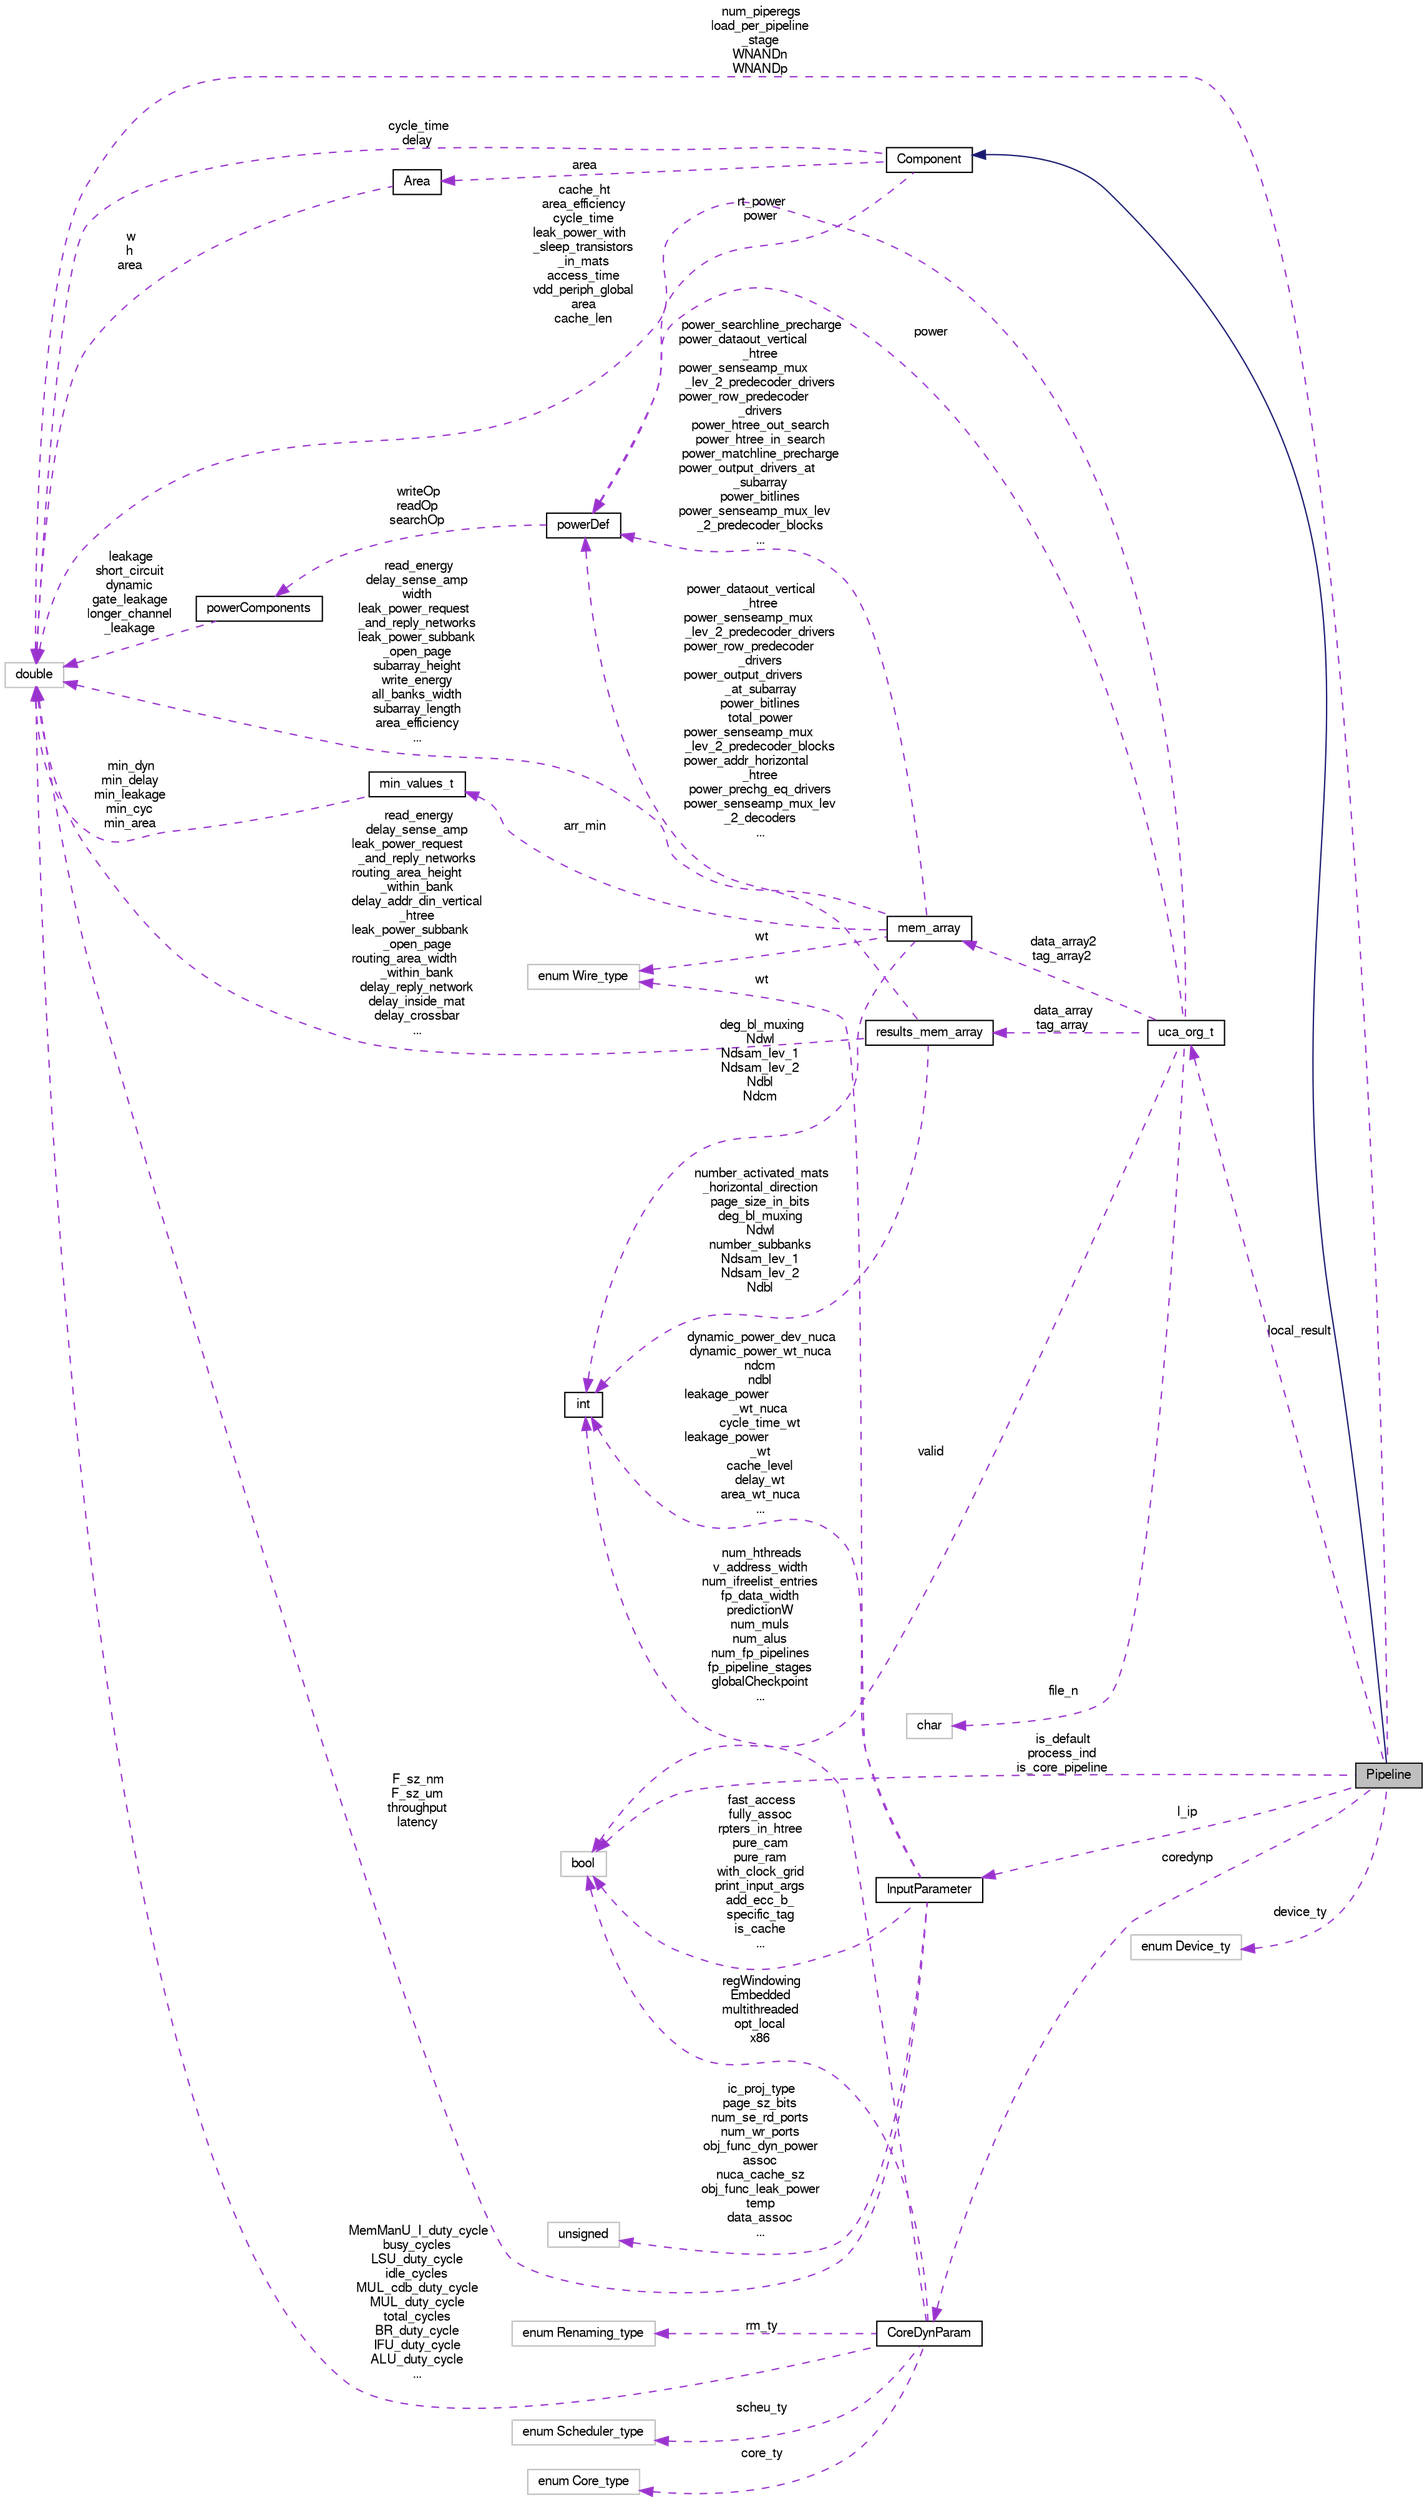 digraph "Pipeline"
{
  bgcolor="transparent";
  edge [fontname="FreeSans",fontsize="10",labelfontname="FreeSans",labelfontsize="10"];
  node [fontname="FreeSans",fontsize="10",shape=record];
  rankdir="LR";
  Node2 [label="Pipeline",height=0.2,width=0.4,color="black", fillcolor="grey75", style="filled", fontcolor="black"];
  Node3 -> Node2 [dir="back",color="midnightblue",fontsize="10",style="solid",fontname="FreeSans"];
  Node3 [label="Component",height=0.2,width=0.4,color="black",URL="$classComponent.html"];
  Node4 -> Node3 [dir="back",color="darkorchid3",fontsize="10",style="dashed",label=" cycle_time\ndelay" ,fontname="FreeSans"];
  Node4 [label="double",height=0.2,width=0.4,color="grey75"];
  Node5 -> Node3 [dir="back",color="darkorchid3",fontsize="10",style="dashed",label=" rt_power\npower" ,fontname="FreeSans"];
  Node5 [label="powerDef",height=0.2,width=0.4,color="black",URL="$classpowerDef.html"];
  Node6 -> Node5 [dir="back",color="darkorchid3",fontsize="10",style="dashed",label=" writeOp\nreadOp\nsearchOp" ,fontname="FreeSans"];
  Node6 [label="powerComponents",height=0.2,width=0.4,color="black",URL="$classpowerComponents.html"];
  Node4 -> Node6 [dir="back",color="darkorchid3",fontsize="10",style="dashed",label=" leakage\nshort_circuit\ndynamic\ngate_leakage\nlonger_channel\l_leakage" ,fontname="FreeSans"];
  Node7 -> Node3 [dir="back",color="darkorchid3",fontsize="10",style="dashed",label=" area" ,fontname="FreeSans"];
  Node7 [label="Area",height=0.2,width=0.4,color="black",URL="$classArea.html"];
  Node4 -> Node7 [dir="back",color="darkorchid3",fontsize="10",style="dashed",label=" w\nh\narea" ,fontname="FreeSans"];
  Node4 -> Node2 [dir="back",color="darkorchid3",fontsize="10",style="dashed",label=" num_piperegs\nload_per_pipeline\l_stage\nWNANDn\nWNANDp" ,fontname="FreeSans"];
  Node8 -> Node2 [dir="back",color="darkorchid3",fontsize="10",style="dashed",label=" device_ty" ,fontname="FreeSans"];
  Node8 [label="enum Device_ty",height=0.2,width=0.4,color="grey75"];
  Node9 -> Node2 [dir="back",color="darkorchid3",fontsize="10",style="dashed",label=" coredynp" ,fontname="FreeSans"];
  Node9 [label="CoreDynParam",height=0.2,width=0.4,color="black",URL="$classCoreDynParam.html"];
  Node4 -> Node9 [dir="back",color="darkorchid3",fontsize="10",style="dashed",label=" MemManU_I_duty_cycle\nbusy_cycles\nLSU_duty_cycle\nidle_cycles\nMUL_cdb_duty_cycle\nMUL_duty_cycle\ntotal_cycles\nBR_duty_cycle\nIFU_duty_cycle\nALU_duty_cycle\n..." ,fontname="FreeSans"];
  Node10 -> Node9 [dir="back",color="darkorchid3",fontsize="10",style="dashed",label=" num_hthreads\nv_address_width\nnum_ifreelist_entries\nfp_data_width\npredictionW\nnum_muls\nnum_alus\nnum_fp_pipelines\nfp_pipeline_stages\nglobalCheckpoint\n..." ,fontname="FreeSans"];
  Node10 [label="int",height=0.2,width=0.4,color="black",URL="$classint.html"];
  Node11 -> Node9 [dir="back",color="darkorchid3",fontsize="10",style="dashed",label=" rm_ty" ,fontname="FreeSans"];
  Node11 [label="enum Renaming_type",height=0.2,width=0.4,color="grey75"];
  Node12 -> Node9 [dir="back",color="darkorchid3",fontsize="10",style="dashed",label=" regWindowing\nEmbedded\nmultithreaded\nopt_local\nx86" ,fontname="FreeSans"];
  Node12 [label="bool",height=0.2,width=0.4,color="grey75"];
  Node13 -> Node9 [dir="back",color="darkorchid3",fontsize="10",style="dashed",label=" scheu_ty" ,fontname="FreeSans"];
  Node13 [label="enum Scheduler_type",height=0.2,width=0.4,color="grey75"];
  Node14 -> Node9 [dir="back",color="darkorchid3",fontsize="10",style="dashed",label=" core_ty" ,fontname="FreeSans"];
  Node14 [label="enum Core_type",height=0.2,width=0.4,color="grey75"];
  Node15 -> Node2 [dir="back",color="darkorchid3",fontsize="10",style="dashed",label=" local_result" ,fontname="FreeSans"];
  Node15 [label="uca_org_t",height=0.2,width=0.4,color="black",URL="$classuca__org__t.html"];
  Node4 -> Node15 [dir="back",color="darkorchid3",fontsize="10",style="dashed",label=" cache_ht\narea_efficiency\ncycle_time\nleak_power_with\l_sleep_transistors\l_in_mats\naccess_time\nvdd_periph_global\narea\ncache_len" ,fontname="FreeSans"];
  Node16 -> Node15 [dir="back",color="darkorchid3",fontsize="10",style="dashed",label=" file_n" ,fontname="FreeSans"];
  Node16 [label="char",height=0.2,width=0.4,color="grey75"];
  Node5 -> Node15 [dir="back",color="darkorchid3",fontsize="10",style="dashed",label=" power" ,fontname="FreeSans"];
  Node17 -> Node15 [dir="back",color="darkorchid3",fontsize="10",style="dashed",label=" data_array2\ntag_array2" ,fontname="FreeSans"];
  Node17 [label="mem_array",height=0.2,width=0.4,color="black",URL="$classmem__array.html"];
  Node4 -> Node17 [dir="back",color="darkorchid3",fontsize="10",style="dashed",label=" read_energy\ndelay_sense_amp\nwidth\nleak_power_request\l_and_reply_networks\nleak_power_subbank\l_open_page\nsubarray_height\nwrite_energy\nall_banks_width\nsubarray_length\narea_efficiency\n..." ,fontname="FreeSans"];
  Node18 -> Node17 [dir="back",color="darkorchid3",fontsize="10",style="dashed",label=" arr_min" ,fontname="FreeSans"];
  Node18 [label="min_values_t",height=0.2,width=0.4,color="black",URL="$classmin__values__t.html"];
  Node4 -> Node18 [dir="back",color="darkorchid3",fontsize="10",style="dashed",label=" min_dyn\nmin_delay\nmin_leakage\nmin_cyc\nmin_area" ,fontname="FreeSans"];
  Node5 -> Node17 [dir="back",color="darkorchid3",fontsize="10",style="dashed",label=" power_searchline_precharge\npower_dataout_vertical\l_htree\npower_senseamp_mux\l_lev_2_predecoder_drivers\npower_row_predecoder\l_drivers\npower_htree_out_search\npower_htree_in_search\npower_matchline_precharge\npower_output_drivers_at\l_subarray\npower_bitlines\npower_senseamp_mux_lev\l_2_predecoder_blocks\n..." ,fontname="FreeSans"];
  Node10 -> Node17 [dir="back",color="darkorchid3",fontsize="10",style="dashed",label=" deg_bl_muxing\nNdwl\nNdsam_lev_1\nNdsam_lev_2\nNdbl\nNdcm" ,fontname="FreeSans"];
  Node19 -> Node17 [dir="back",color="darkorchid3",fontsize="10",style="dashed",label=" wt" ,fontname="FreeSans"];
  Node19 [label="enum Wire_type",height=0.2,width=0.4,color="grey75"];
  Node20 -> Node15 [dir="back",color="darkorchid3",fontsize="10",style="dashed",label=" data_array\ntag_array" ,fontname="FreeSans"];
  Node20 [label="results_mem_array",height=0.2,width=0.4,color="black",URL="$structresults__mem__array.html"];
  Node4 -> Node20 [dir="back",color="darkorchid3",fontsize="10",style="dashed",label=" read_energy\ndelay_sense_amp\nleak_power_request\l_and_reply_networks\nrouting_area_height\l_within_bank\ndelay_addr_din_vertical\l_htree\nleak_power_subbank\l_open_page\nrouting_area_width\l_within_bank\ndelay_reply_network\ndelay_inside_mat\ndelay_crossbar\n..." ,fontname="FreeSans"];
  Node5 -> Node20 [dir="back",color="darkorchid3",fontsize="10",style="dashed",label=" power_dataout_vertical\l_htree\npower_senseamp_mux\l_lev_2_predecoder_drivers\npower_row_predecoder\l_drivers\npower_output_drivers\l_at_subarray\npower_bitlines\ntotal_power\npower_senseamp_mux\l_lev_2_predecoder_blocks\npower_addr_horizontal\l_htree\npower_prechg_eq_drivers\npower_senseamp_mux_lev\l_2_decoders\n..." ,fontname="FreeSans"];
  Node10 -> Node20 [dir="back",color="darkorchid3",fontsize="10",style="dashed",label=" number_activated_mats\l_horizontal_direction\npage_size_in_bits\ndeg_bl_muxing\nNdwl\nnumber_subbanks\nNdsam_lev_1\nNdsam_lev_2\nNdbl" ,fontname="FreeSans"];
  Node12 -> Node15 [dir="back",color="darkorchid3",fontsize="10",style="dashed",label=" valid" ,fontname="FreeSans"];
  Node12 -> Node2 [dir="back",color="darkorchid3",fontsize="10",style="dashed",label=" is_default\nprocess_ind\nis_core_pipeline" ,fontname="FreeSans"];
  Node21 -> Node2 [dir="back",color="darkorchid3",fontsize="10",style="dashed",label=" l_ip" ,fontname="FreeSans"];
  Node21 [label="InputParameter",height=0.2,width=0.4,color="black",URL="$classInputParameter.html"];
  Node4 -> Node21 [dir="back",color="darkorchid3",fontsize="10",style="dashed",label=" F_sz_nm\nF_sz_um\nthroughput\nlatency" ,fontname="FreeSans"];
  Node10 -> Node21 [dir="back",color="darkorchid3",fontsize="10",style="dashed",label=" dynamic_power_dev_nuca\ndynamic_power_wt_nuca\nndcm\nndbl\nleakage_power\l_wt_nuca\ncycle_time_wt\nleakage_power\l_wt\ncache_level\ndelay_wt\narea_wt_nuca\n..." ,fontname="FreeSans"];
  Node12 -> Node21 [dir="back",color="darkorchid3",fontsize="10",style="dashed",label=" fast_access\nfully_assoc\nrpters_in_htree\npure_cam\npure_ram\nwith_clock_grid\nprint_input_args\nadd_ecc_b_\nspecific_tag\nis_cache\n..." ,fontname="FreeSans"];
  Node19 -> Node21 [dir="back",color="darkorchid3",fontsize="10",style="dashed",label=" wt" ,fontname="FreeSans"];
  Node22 -> Node21 [dir="back",color="darkorchid3",fontsize="10",style="dashed",label=" ic_proj_type\npage_sz_bits\nnum_se_rd_ports\nnum_wr_ports\nobj_func_dyn_power\nassoc\nnuca_cache_sz\nobj_func_leak_power\ntemp\ndata_assoc\n..." ,fontname="FreeSans"];
  Node22 [label="unsigned",height=0.2,width=0.4,color="grey75"];
}
